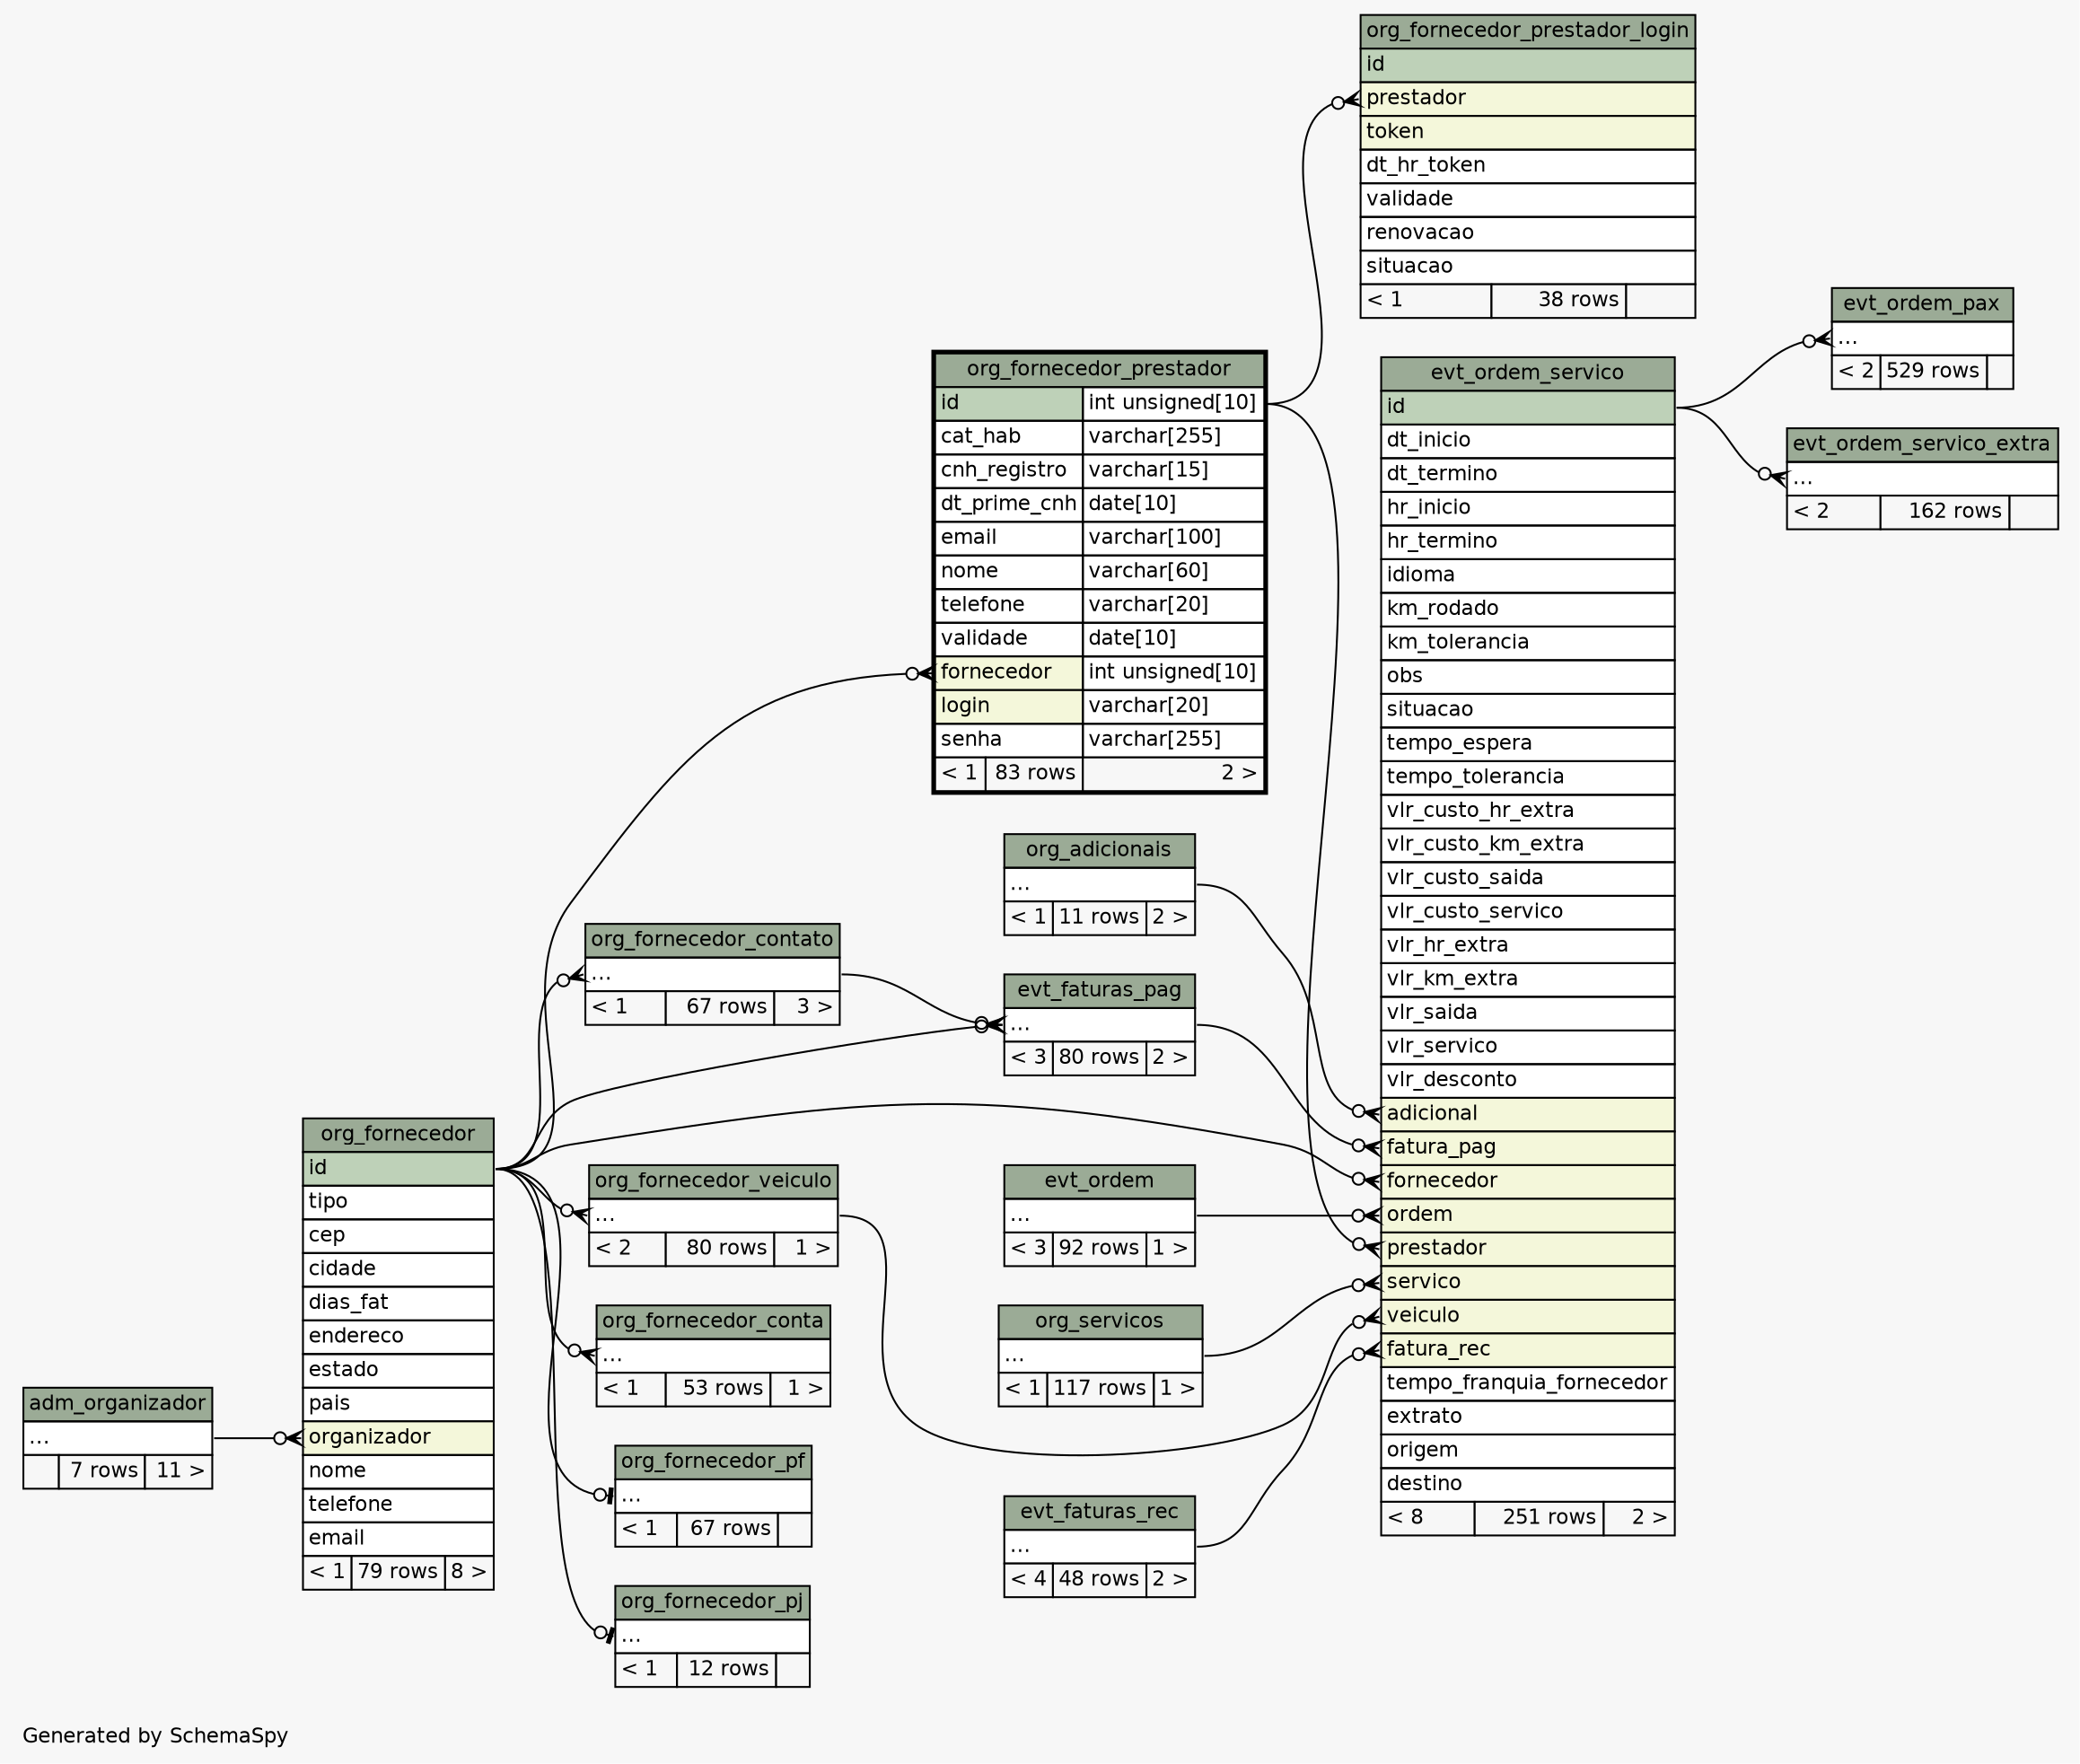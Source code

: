 // dot 2.38.0 on Windows 10 10.0
// SchemaSpy rev 590
digraph "twoDegreesRelationshipsDiagram" {
  graph [
    rankdir="RL"
    bgcolor="#f7f7f7"
    label="\nGenerated by SchemaSpy"
    labeljust="l"
    nodesep="0.18"
    ranksep="0.46"
    fontname="Helvetica"
    fontsize="11"
  ];
  node [
    fontname="Helvetica"
    fontsize="11"
    shape="plaintext"
  ];
  edge [
    arrowsize="0.8"
  ];
  "evt_faturas_pag":"elipses":w -> "org_fornecedor":"id":e [arrowhead=none dir=back arrowtail=crowodot];
  "evt_faturas_pag":"elipses":w -> "org_fornecedor_contato":"elipses":e [arrowhead=none dir=back arrowtail=crowodot];
  "evt_ordem_pax":"elipses":w -> "evt_ordem_servico":"id":e [arrowhead=none dir=back arrowtail=crowodot];
  "evt_ordem_servico":"adicional":w -> "org_adicionais":"elipses":e [arrowhead=none dir=back arrowtail=crowodot];
  "evt_ordem_servico":"fatura_pag":w -> "evt_faturas_pag":"elipses":e [arrowhead=none dir=back arrowtail=crowodot];
  "evt_ordem_servico":"fatura_rec":w -> "evt_faturas_rec":"elipses":e [arrowhead=none dir=back arrowtail=crowodot];
  "evt_ordem_servico":"fornecedor":w -> "org_fornecedor":"id":e [arrowhead=none dir=back arrowtail=crowodot];
  "evt_ordem_servico":"ordem":w -> "evt_ordem":"elipses":e [arrowhead=none dir=back arrowtail=crowodot];
  "evt_ordem_servico":"prestador":w -> "org_fornecedor_prestador":"id.type":e [arrowhead=none dir=back arrowtail=crowodot];
  "evt_ordem_servico":"servico":w -> "org_servicos":"elipses":e [arrowhead=none dir=back arrowtail=crowodot];
  "evt_ordem_servico":"veiculo":w -> "org_fornecedor_veiculo":"elipses":e [arrowhead=none dir=back arrowtail=crowodot];
  "evt_ordem_servico_extra":"elipses":w -> "evt_ordem_servico":"id":e [arrowhead=none dir=back arrowtail=crowodot];
  "org_fornecedor":"organizador":w -> "adm_organizador":"elipses":e [arrowhead=none dir=back arrowtail=crowodot];
  "org_fornecedor_conta":"elipses":w -> "org_fornecedor":"id":e [arrowhead=none dir=back arrowtail=crowodot];
  "org_fornecedor_contato":"elipses":w -> "org_fornecedor":"id":e [arrowhead=none dir=back arrowtail=crowodot];
  "org_fornecedor_pf":"elipses":w -> "org_fornecedor":"id":e [arrowhead=none dir=back arrowtail=teeodot];
  "org_fornecedor_pj":"elipses":w -> "org_fornecedor":"id":e [arrowhead=none dir=back arrowtail=teeodot];
  "org_fornecedor_prestador":"fornecedor":w -> "org_fornecedor":"id":e [arrowhead=none dir=back arrowtail=crowodot];
  "org_fornecedor_prestador_login":"prestador":w -> "org_fornecedor_prestador":"id.type":e [arrowhead=none dir=back arrowtail=crowodot];
  "org_fornecedor_veiculo":"elipses":w -> "org_fornecedor":"id":e [arrowhead=none dir=back arrowtail=crowodot];
  "adm_organizador" [
    label=<
    <TABLE BORDER="0" CELLBORDER="1" CELLSPACING="0" BGCOLOR="#ffffff">
      <TR><TD COLSPAN="3" BGCOLOR="#9bab96" ALIGN="CENTER">adm_organizador</TD></TR>
      <TR><TD PORT="elipses" COLSPAN="3" ALIGN="LEFT">...</TD></TR>
      <TR><TD ALIGN="LEFT" BGCOLOR="#f7f7f7">  </TD><TD ALIGN="RIGHT" BGCOLOR="#f7f7f7">7 rows</TD><TD ALIGN="RIGHT" BGCOLOR="#f7f7f7">11 &gt;</TD></TR>
    </TABLE>>
    URL="adm_organizador.html"
    tooltip="adm_organizador"
  ];
  "evt_faturas_pag" [
    label=<
    <TABLE BORDER="0" CELLBORDER="1" CELLSPACING="0" BGCOLOR="#ffffff">
      <TR><TD COLSPAN="3" BGCOLOR="#9bab96" ALIGN="CENTER">evt_faturas_pag</TD></TR>
      <TR><TD PORT="elipses" COLSPAN="3" ALIGN="LEFT">...</TD></TR>
      <TR><TD ALIGN="LEFT" BGCOLOR="#f7f7f7">&lt; 3</TD><TD ALIGN="RIGHT" BGCOLOR="#f7f7f7">80 rows</TD><TD ALIGN="RIGHT" BGCOLOR="#f7f7f7">2 &gt;</TD></TR>
    </TABLE>>
    URL="evt_faturas_pag.html"
    tooltip="evt_faturas_pag"
  ];
  "evt_faturas_rec" [
    label=<
    <TABLE BORDER="0" CELLBORDER="1" CELLSPACING="0" BGCOLOR="#ffffff">
      <TR><TD COLSPAN="3" BGCOLOR="#9bab96" ALIGN="CENTER">evt_faturas_rec</TD></TR>
      <TR><TD PORT="elipses" COLSPAN="3" ALIGN="LEFT">...</TD></TR>
      <TR><TD ALIGN="LEFT" BGCOLOR="#f7f7f7">&lt; 4</TD><TD ALIGN="RIGHT" BGCOLOR="#f7f7f7">48 rows</TD><TD ALIGN="RIGHT" BGCOLOR="#f7f7f7">2 &gt;</TD></TR>
    </TABLE>>
    URL="evt_faturas_rec.html"
    tooltip="evt_faturas_rec"
  ];
  "evt_ordem" [
    label=<
    <TABLE BORDER="0" CELLBORDER="1" CELLSPACING="0" BGCOLOR="#ffffff">
      <TR><TD COLSPAN="3" BGCOLOR="#9bab96" ALIGN="CENTER">evt_ordem</TD></TR>
      <TR><TD PORT="elipses" COLSPAN="3" ALIGN="LEFT">...</TD></TR>
      <TR><TD ALIGN="LEFT" BGCOLOR="#f7f7f7">&lt; 3</TD><TD ALIGN="RIGHT" BGCOLOR="#f7f7f7">92 rows</TD><TD ALIGN="RIGHT" BGCOLOR="#f7f7f7">1 &gt;</TD></TR>
    </TABLE>>
    URL="evt_ordem.html"
    tooltip="evt_ordem"
  ];
  "evt_ordem_pax" [
    label=<
    <TABLE BORDER="0" CELLBORDER="1" CELLSPACING="0" BGCOLOR="#ffffff">
      <TR><TD COLSPAN="3" BGCOLOR="#9bab96" ALIGN="CENTER">evt_ordem_pax</TD></TR>
      <TR><TD PORT="elipses" COLSPAN="3" ALIGN="LEFT">...</TD></TR>
      <TR><TD ALIGN="LEFT" BGCOLOR="#f7f7f7">&lt; 2</TD><TD ALIGN="RIGHT" BGCOLOR="#f7f7f7">529 rows</TD><TD ALIGN="RIGHT" BGCOLOR="#f7f7f7">  </TD></TR>
    </TABLE>>
    URL="evt_ordem_pax.html"
    tooltip="evt_ordem_pax"
  ];
  "evt_ordem_servico" [
    label=<
    <TABLE BORDER="0" CELLBORDER="1" CELLSPACING="0" BGCOLOR="#ffffff">
      <TR><TD COLSPAN="3" BGCOLOR="#9bab96" ALIGN="CENTER">evt_ordem_servico</TD></TR>
      <TR><TD PORT="id" COLSPAN="3" BGCOLOR="#bed1b8" ALIGN="LEFT">id</TD></TR>
      <TR><TD PORT="dt_inicio" COLSPAN="3" ALIGN="LEFT">dt_inicio</TD></TR>
      <TR><TD PORT="dt_termino" COLSPAN="3" ALIGN="LEFT">dt_termino</TD></TR>
      <TR><TD PORT="hr_inicio" COLSPAN="3" ALIGN="LEFT">hr_inicio</TD></TR>
      <TR><TD PORT="hr_termino" COLSPAN="3" ALIGN="LEFT">hr_termino</TD></TR>
      <TR><TD PORT="idioma" COLSPAN="3" ALIGN="LEFT">idioma</TD></TR>
      <TR><TD PORT="km_rodado" COLSPAN="3" ALIGN="LEFT">km_rodado</TD></TR>
      <TR><TD PORT="km_tolerancia" COLSPAN="3" ALIGN="LEFT">km_tolerancia</TD></TR>
      <TR><TD PORT="obs" COLSPAN="3" ALIGN="LEFT">obs</TD></TR>
      <TR><TD PORT="situacao" COLSPAN="3" ALIGN="LEFT">situacao</TD></TR>
      <TR><TD PORT="tempo_espera" COLSPAN="3" ALIGN="LEFT">tempo_espera</TD></TR>
      <TR><TD PORT="tempo_tolerancia" COLSPAN="3" ALIGN="LEFT">tempo_tolerancia</TD></TR>
      <TR><TD PORT="vlr_custo_hr_extra" COLSPAN="3" ALIGN="LEFT">vlr_custo_hr_extra</TD></TR>
      <TR><TD PORT="vlr_custo_km_extra" COLSPAN="3" ALIGN="LEFT">vlr_custo_km_extra</TD></TR>
      <TR><TD PORT="vlr_custo_saida" COLSPAN="3" ALIGN="LEFT">vlr_custo_saida</TD></TR>
      <TR><TD PORT="vlr_custo_servico" COLSPAN="3" ALIGN="LEFT">vlr_custo_servico</TD></TR>
      <TR><TD PORT="vlr_hr_extra" COLSPAN="3" ALIGN="LEFT">vlr_hr_extra</TD></TR>
      <TR><TD PORT="vlr_km_extra" COLSPAN="3" ALIGN="LEFT">vlr_km_extra</TD></TR>
      <TR><TD PORT="vlr_saida" COLSPAN="3" ALIGN="LEFT">vlr_saida</TD></TR>
      <TR><TD PORT="vlr_servico" COLSPAN="3" ALIGN="LEFT">vlr_servico</TD></TR>
      <TR><TD PORT="vlr_desconto" COLSPAN="3" ALIGN="LEFT">vlr_desconto</TD></TR>
      <TR><TD PORT="adicional" COLSPAN="3" BGCOLOR="#f4f7da" ALIGN="LEFT">adicional</TD></TR>
      <TR><TD PORT="fatura_pag" COLSPAN="3" BGCOLOR="#f4f7da" ALIGN="LEFT">fatura_pag</TD></TR>
      <TR><TD PORT="fornecedor" COLSPAN="3" BGCOLOR="#f4f7da" ALIGN="LEFT">fornecedor</TD></TR>
      <TR><TD PORT="ordem" COLSPAN="3" BGCOLOR="#f4f7da" ALIGN="LEFT">ordem</TD></TR>
      <TR><TD PORT="prestador" COLSPAN="3" BGCOLOR="#f4f7da" ALIGN="LEFT">prestador</TD></TR>
      <TR><TD PORT="servico" COLSPAN="3" BGCOLOR="#f4f7da" ALIGN="LEFT">servico</TD></TR>
      <TR><TD PORT="veiculo" COLSPAN="3" BGCOLOR="#f4f7da" ALIGN="LEFT">veiculo</TD></TR>
      <TR><TD PORT="fatura_rec" COLSPAN="3" BGCOLOR="#f4f7da" ALIGN="LEFT">fatura_rec</TD></TR>
      <TR><TD PORT="tempo_franquia_fornecedor" COLSPAN="3" ALIGN="LEFT">tempo_franquia_fornecedor</TD></TR>
      <TR><TD PORT="extrato" COLSPAN="3" ALIGN="LEFT">extrato</TD></TR>
      <TR><TD PORT="origem" COLSPAN="3" ALIGN="LEFT">origem</TD></TR>
      <TR><TD PORT="destino" COLSPAN="3" ALIGN="LEFT">destino</TD></TR>
      <TR><TD ALIGN="LEFT" BGCOLOR="#f7f7f7">&lt; 8</TD><TD ALIGN="RIGHT" BGCOLOR="#f7f7f7">251 rows</TD><TD ALIGN="RIGHT" BGCOLOR="#f7f7f7">2 &gt;</TD></TR>
    </TABLE>>
    URL="evt_ordem_servico.html"
    tooltip="evt_ordem_servico"
  ];
  "evt_ordem_servico_extra" [
    label=<
    <TABLE BORDER="0" CELLBORDER="1" CELLSPACING="0" BGCOLOR="#ffffff">
      <TR><TD COLSPAN="3" BGCOLOR="#9bab96" ALIGN="CENTER">evt_ordem_servico_extra</TD></TR>
      <TR><TD PORT="elipses" COLSPAN="3" ALIGN="LEFT">...</TD></TR>
      <TR><TD ALIGN="LEFT" BGCOLOR="#f7f7f7">&lt; 2</TD><TD ALIGN="RIGHT" BGCOLOR="#f7f7f7">162 rows</TD><TD ALIGN="RIGHT" BGCOLOR="#f7f7f7">  </TD></TR>
    </TABLE>>
    URL="evt_ordem_servico_extra.html"
    tooltip="evt_ordem_servico_extra"
  ];
  "org_adicionais" [
    label=<
    <TABLE BORDER="0" CELLBORDER="1" CELLSPACING="0" BGCOLOR="#ffffff">
      <TR><TD COLSPAN="3" BGCOLOR="#9bab96" ALIGN="CENTER">org_adicionais</TD></TR>
      <TR><TD PORT="elipses" COLSPAN="3" ALIGN="LEFT">...</TD></TR>
      <TR><TD ALIGN="LEFT" BGCOLOR="#f7f7f7">&lt; 1</TD><TD ALIGN="RIGHT" BGCOLOR="#f7f7f7">11 rows</TD><TD ALIGN="RIGHT" BGCOLOR="#f7f7f7">2 &gt;</TD></TR>
    </TABLE>>
    URL="org_adicionais.html"
    tooltip="org_adicionais"
  ];
  "org_fornecedor" [
    label=<
    <TABLE BORDER="0" CELLBORDER="1" CELLSPACING="0" BGCOLOR="#ffffff">
      <TR><TD COLSPAN="3" BGCOLOR="#9bab96" ALIGN="CENTER">org_fornecedor</TD></TR>
      <TR><TD PORT="id" COLSPAN="3" BGCOLOR="#bed1b8" ALIGN="LEFT">id</TD></TR>
      <TR><TD PORT="tipo" COLSPAN="3" ALIGN="LEFT">tipo</TD></TR>
      <TR><TD PORT="cep" COLSPAN="3" ALIGN="LEFT">cep</TD></TR>
      <TR><TD PORT="cidade" COLSPAN="3" ALIGN="LEFT">cidade</TD></TR>
      <TR><TD PORT="dias_fat" COLSPAN="3" ALIGN="LEFT">dias_fat</TD></TR>
      <TR><TD PORT="endereco" COLSPAN="3" ALIGN="LEFT">endereco</TD></TR>
      <TR><TD PORT="estado" COLSPAN="3" ALIGN="LEFT">estado</TD></TR>
      <TR><TD PORT="pais" COLSPAN="3" ALIGN="LEFT">pais</TD></TR>
      <TR><TD PORT="organizador" COLSPAN="3" BGCOLOR="#f4f7da" ALIGN="LEFT">organizador</TD></TR>
      <TR><TD PORT="nome" COLSPAN="3" ALIGN="LEFT">nome</TD></TR>
      <TR><TD PORT="telefone" COLSPAN="3" ALIGN="LEFT">telefone</TD></TR>
      <TR><TD PORT="email" COLSPAN="3" ALIGN="LEFT">email</TD></TR>
      <TR><TD ALIGN="LEFT" BGCOLOR="#f7f7f7">&lt; 1</TD><TD ALIGN="RIGHT" BGCOLOR="#f7f7f7">79 rows</TD><TD ALIGN="RIGHT" BGCOLOR="#f7f7f7">8 &gt;</TD></TR>
    </TABLE>>
    URL="org_fornecedor.html"
    tooltip="org_fornecedor"
  ];
  "org_fornecedor_conta" [
    label=<
    <TABLE BORDER="0" CELLBORDER="1" CELLSPACING="0" BGCOLOR="#ffffff">
      <TR><TD COLSPAN="3" BGCOLOR="#9bab96" ALIGN="CENTER">org_fornecedor_conta</TD></TR>
      <TR><TD PORT="elipses" COLSPAN="3" ALIGN="LEFT">...</TD></TR>
      <TR><TD ALIGN="LEFT" BGCOLOR="#f7f7f7">&lt; 1</TD><TD ALIGN="RIGHT" BGCOLOR="#f7f7f7">53 rows</TD><TD ALIGN="RIGHT" BGCOLOR="#f7f7f7">1 &gt;</TD></TR>
    </TABLE>>
    URL="org_fornecedor_conta.html"
    tooltip="org_fornecedor_conta"
  ];
  "org_fornecedor_contato" [
    label=<
    <TABLE BORDER="0" CELLBORDER="1" CELLSPACING="0" BGCOLOR="#ffffff">
      <TR><TD COLSPAN="3" BGCOLOR="#9bab96" ALIGN="CENTER">org_fornecedor_contato</TD></TR>
      <TR><TD PORT="elipses" COLSPAN="3" ALIGN="LEFT">...</TD></TR>
      <TR><TD ALIGN="LEFT" BGCOLOR="#f7f7f7">&lt; 1</TD><TD ALIGN="RIGHT" BGCOLOR="#f7f7f7">67 rows</TD><TD ALIGN="RIGHT" BGCOLOR="#f7f7f7">3 &gt;</TD></TR>
    </TABLE>>
    URL="org_fornecedor_contato.html"
    tooltip="org_fornecedor_contato"
  ];
  "org_fornecedor_pf" [
    label=<
    <TABLE BORDER="0" CELLBORDER="1" CELLSPACING="0" BGCOLOR="#ffffff">
      <TR><TD COLSPAN="3" BGCOLOR="#9bab96" ALIGN="CENTER">org_fornecedor_pf</TD></TR>
      <TR><TD PORT="elipses" COLSPAN="3" ALIGN="LEFT">...</TD></TR>
      <TR><TD ALIGN="LEFT" BGCOLOR="#f7f7f7">&lt; 1</TD><TD ALIGN="RIGHT" BGCOLOR="#f7f7f7">67 rows</TD><TD ALIGN="RIGHT" BGCOLOR="#f7f7f7">  </TD></TR>
    </TABLE>>
    URL="org_fornecedor_pf.html"
    tooltip="org_fornecedor_pf"
  ];
  "org_fornecedor_pj" [
    label=<
    <TABLE BORDER="0" CELLBORDER="1" CELLSPACING="0" BGCOLOR="#ffffff">
      <TR><TD COLSPAN="3" BGCOLOR="#9bab96" ALIGN="CENTER">org_fornecedor_pj</TD></TR>
      <TR><TD PORT="elipses" COLSPAN="3" ALIGN="LEFT">...</TD></TR>
      <TR><TD ALIGN="LEFT" BGCOLOR="#f7f7f7">&lt; 1</TD><TD ALIGN="RIGHT" BGCOLOR="#f7f7f7">12 rows</TD><TD ALIGN="RIGHT" BGCOLOR="#f7f7f7">  </TD></TR>
    </TABLE>>
    URL="org_fornecedor_pj.html"
    tooltip="org_fornecedor_pj"
  ];
  "org_fornecedor_prestador" [
    label=<
    <TABLE BORDER="2" CELLBORDER="1" CELLSPACING="0" BGCOLOR="#ffffff">
      <TR><TD COLSPAN="3" BGCOLOR="#9bab96" ALIGN="CENTER">org_fornecedor_prestador</TD></TR>
      <TR><TD PORT="id" COLSPAN="2" BGCOLOR="#bed1b8" ALIGN="LEFT">id</TD><TD PORT="id.type" ALIGN="LEFT">int unsigned[10]</TD></TR>
      <TR><TD PORT="cat_hab" COLSPAN="2" ALIGN="LEFT">cat_hab</TD><TD PORT="cat_hab.type" ALIGN="LEFT">varchar[255]</TD></TR>
      <TR><TD PORT="cnh_registro" COLSPAN="2" ALIGN="LEFT">cnh_registro</TD><TD PORT="cnh_registro.type" ALIGN="LEFT">varchar[15]</TD></TR>
      <TR><TD PORT="dt_prime_cnh" COLSPAN="2" ALIGN="LEFT">dt_prime_cnh</TD><TD PORT="dt_prime_cnh.type" ALIGN="LEFT">date[10]</TD></TR>
      <TR><TD PORT="email" COLSPAN="2" ALIGN="LEFT">email</TD><TD PORT="email.type" ALIGN="LEFT">varchar[100]</TD></TR>
      <TR><TD PORT="nome" COLSPAN="2" ALIGN="LEFT">nome</TD><TD PORT="nome.type" ALIGN="LEFT">varchar[60]</TD></TR>
      <TR><TD PORT="telefone" COLSPAN="2" ALIGN="LEFT">telefone</TD><TD PORT="telefone.type" ALIGN="LEFT">varchar[20]</TD></TR>
      <TR><TD PORT="validade" COLSPAN="2" ALIGN="LEFT">validade</TD><TD PORT="validade.type" ALIGN="LEFT">date[10]</TD></TR>
      <TR><TD PORT="fornecedor" COLSPAN="2" BGCOLOR="#f4f7da" ALIGN="LEFT">fornecedor</TD><TD PORT="fornecedor.type" ALIGN="LEFT">int unsigned[10]</TD></TR>
      <TR><TD PORT="login" COLSPAN="2" BGCOLOR="#f4f7da" ALIGN="LEFT">login</TD><TD PORT="login.type" ALIGN="LEFT">varchar[20]</TD></TR>
      <TR><TD PORT="senha" COLSPAN="2" ALIGN="LEFT">senha</TD><TD PORT="senha.type" ALIGN="LEFT">varchar[255]</TD></TR>
      <TR><TD ALIGN="LEFT" BGCOLOR="#f7f7f7">&lt; 1</TD><TD ALIGN="RIGHT" BGCOLOR="#f7f7f7">83 rows</TD><TD ALIGN="RIGHT" BGCOLOR="#f7f7f7">2 &gt;</TD></TR>
    </TABLE>>
    URL="org_fornecedor_prestador.html"
    tooltip="org_fornecedor_prestador"
  ];
  "org_fornecedor_prestador_login" [
    label=<
    <TABLE BORDER="0" CELLBORDER="1" CELLSPACING="0" BGCOLOR="#ffffff">
      <TR><TD COLSPAN="3" BGCOLOR="#9bab96" ALIGN="CENTER">org_fornecedor_prestador_login</TD></TR>
      <TR><TD PORT="id" COLSPAN="3" BGCOLOR="#bed1b8" ALIGN="LEFT">id</TD></TR>
      <TR><TD PORT="prestador" COLSPAN="3" BGCOLOR="#f4f7da" ALIGN="LEFT">prestador</TD></TR>
      <TR><TD PORT="token" COLSPAN="3" BGCOLOR="#f4f7da" ALIGN="LEFT">token</TD></TR>
      <TR><TD PORT="dt_hr_token" COLSPAN="3" ALIGN="LEFT">dt_hr_token</TD></TR>
      <TR><TD PORT="validade" COLSPAN="3" ALIGN="LEFT">validade</TD></TR>
      <TR><TD PORT="renovacao" COLSPAN="3" ALIGN="LEFT">renovacao</TD></TR>
      <TR><TD PORT="situacao" COLSPAN="3" ALIGN="LEFT">situacao</TD></TR>
      <TR><TD ALIGN="LEFT" BGCOLOR="#f7f7f7">&lt; 1</TD><TD ALIGN="RIGHT" BGCOLOR="#f7f7f7">38 rows</TD><TD ALIGN="RIGHT" BGCOLOR="#f7f7f7">  </TD></TR>
    </TABLE>>
    URL="org_fornecedor_prestador_login.html"
    tooltip="org_fornecedor_prestador_login"
  ];
  "org_fornecedor_veiculo" [
    label=<
    <TABLE BORDER="0" CELLBORDER="1" CELLSPACING="0" BGCOLOR="#ffffff">
      <TR><TD COLSPAN="3" BGCOLOR="#9bab96" ALIGN="CENTER">org_fornecedor_veiculo</TD></TR>
      <TR><TD PORT="elipses" COLSPAN="3" ALIGN="LEFT">...</TD></TR>
      <TR><TD ALIGN="LEFT" BGCOLOR="#f7f7f7">&lt; 2</TD><TD ALIGN="RIGHT" BGCOLOR="#f7f7f7">80 rows</TD><TD ALIGN="RIGHT" BGCOLOR="#f7f7f7">1 &gt;</TD></TR>
    </TABLE>>
    URL="org_fornecedor_veiculo.html"
    tooltip="org_fornecedor_veiculo"
  ];
  "org_servicos" [
    label=<
    <TABLE BORDER="0" CELLBORDER="1" CELLSPACING="0" BGCOLOR="#ffffff">
      <TR><TD COLSPAN="3" BGCOLOR="#9bab96" ALIGN="CENTER">org_servicos</TD></TR>
      <TR><TD PORT="elipses" COLSPAN="3" ALIGN="LEFT">...</TD></TR>
      <TR><TD ALIGN="LEFT" BGCOLOR="#f7f7f7">&lt; 1</TD><TD ALIGN="RIGHT" BGCOLOR="#f7f7f7">117 rows</TD><TD ALIGN="RIGHT" BGCOLOR="#f7f7f7">1 &gt;</TD></TR>
    </TABLE>>
    URL="org_servicos.html"
    tooltip="org_servicos"
  ];
}
